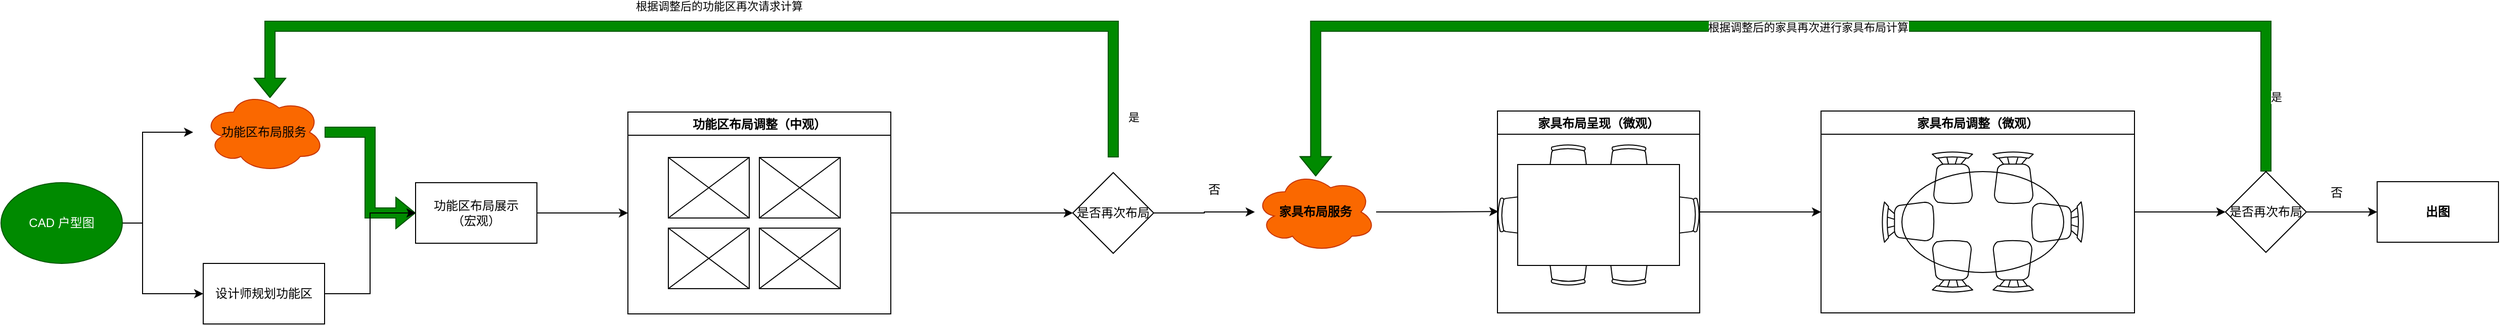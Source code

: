 <mxfile>
    <diagram id="xKyu4LC2K7DmACrp5v3m" name="功能区设计流程">
        <mxGraphModel dx="1939" dy="477" grid="1" gridSize="10" guides="1" tooltips="1" connect="1" arrows="1" fold="1" page="1" pageScale="1" pageWidth="827" pageHeight="1169" math="0" shadow="0">
            <root>
                <mxCell id="0"/>
                <mxCell id="1" parent="0"/>
                <mxCell id="45" style="edgeStyle=orthogonalEdgeStyle;rounded=0;orthogonalLoop=1;jettySize=auto;html=1;entryX=-0.083;entryY=0.5;entryDx=0;entryDy=0;entryPerimeter=0;" parent="1" source="2" target="29" edge="1">
                    <mxGeometry relative="1" as="geometry">
                        <Array as="points">
                            <mxPoint x="-570" y="405"/>
                            <mxPoint x="-570" y="315"/>
                        </Array>
                    </mxGeometry>
                </mxCell>
                <mxCell id="50" style="edgeStyle=orthogonalEdgeStyle;rounded=0;orthogonalLoop=1;jettySize=auto;html=1;entryX=0;entryY=0.5;entryDx=0;entryDy=0;" parent="1" source="2" target="35" edge="1">
                    <mxGeometry relative="1" as="geometry">
                        <Array as="points">
                            <mxPoint x="-570" y="405"/>
                            <mxPoint x="-570" y="475"/>
                        </Array>
                    </mxGeometry>
                </mxCell>
                <mxCell id="2" value="CAD 户型图" style="ellipse;whiteSpace=wrap;html=1;fillColor=#008a00;strokeColor=#005700;fontColor=#ffffff;" parent="1" vertex="1">
                    <mxGeometry x="-710" y="365" width="120" height="80" as="geometry"/>
                </mxCell>
                <mxCell id="66" style="edgeStyle=orthogonalEdgeStyle;rounded=0;orthogonalLoop=1;jettySize=auto;html=1;" parent="1" source="3" edge="1">
                    <mxGeometry relative="1" as="geometry">
                        <mxPoint x="-90" y="395" as="targetPoint"/>
                    </mxGeometry>
                </mxCell>
                <mxCell id="3" value="功能区布局展示&lt;br&gt;（宏观）" style="whiteSpace=wrap;html=1;" parent="1" vertex="1">
                    <mxGeometry x="-300" y="365" width="120" height="60" as="geometry"/>
                </mxCell>
                <mxCell id="25" value="出图" style="whiteSpace=wrap;html=1;fontStyle=1;startSize=23;" parent="1" vertex="1">
                    <mxGeometry x="1640" y="364" width="120" height="60" as="geometry"/>
                </mxCell>
                <mxCell id="48" style="edgeStyle=orthogonalEdgeStyle;rounded=0;orthogonalLoop=1;jettySize=auto;html=1;entryX=0;entryY=0.5;entryDx=0;entryDy=0;fillColor=#008a00;strokeColor=#005700;shape=flexArrow;" parent="1" source="29" target="3" edge="1">
                    <mxGeometry relative="1" as="geometry"/>
                </mxCell>
                <mxCell id="29" value="功能区布局服务" style="ellipse;shape=cloud;whiteSpace=wrap;html=1;fillColor=#fa6800;strokeColor=#C73500;fontColor=#000000;" parent="1" vertex="1">
                    <mxGeometry x="-510" y="275" width="120" height="80" as="geometry"/>
                </mxCell>
                <mxCell id="49" style="edgeStyle=orthogonalEdgeStyle;rounded=0;orthogonalLoop=1;jettySize=auto;html=1;entryX=0;entryY=0.5;entryDx=0;entryDy=0;" parent="1" source="35" target="3" edge="1">
                    <mxGeometry relative="1" as="geometry"/>
                </mxCell>
                <mxCell id="35" value="设计师规划功能区" style="whiteSpace=wrap;html=1;" parent="1" vertex="1">
                    <mxGeometry x="-510" y="445" width="120" height="60" as="geometry"/>
                </mxCell>
                <mxCell id="67" style="edgeStyle=orthogonalEdgeStyle;rounded=0;orthogonalLoop=1;jettySize=auto;html=1;entryX=0.55;entryY=0.075;entryDx=0;entryDy=0;entryPerimeter=0;fillColor=#008a00;strokeColor=#005700;shape=flexArrow;" parent="1" target="29" edge="1">
                    <mxGeometry relative="1" as="geometry">
                        <mxPoint x="390" y="340" as="sourcePoint"/>
                        <Array as="points">
                            <mxPoint x="390" y="340"/>
                            <mxPoint x="390" y="210"/>
                            <mxPoint x="-444" y="210"/>
                        </Array>
                    </mxGeometry>
                </mxCell>
                <mxCell id="78" value="根据调整后的功能区再次请求计算" style="edgeLabel;html=1;align=center;verticalAlign=middle;resizable=0;points=[];" parent="67" vertex="1" connectable="0">
                    <mxGeometry x="-0.079" y="3" relative="1" as="geometry">
                        <mxPoint x="-44" y="-23" as="offset"/>
                    </mxGeometry>
                </mxCell>
                <mxCell id="128" value="是" style="edgeLabel;html=1;align=center;verticalAlign=middle;resizable=0;points=[];" parent="67" vertex="1" connectable="0">
                    <mxGeometry x="-0.922" y="-1" relative="1" as="geometry">
                        <mxPoint x="19" as="offset"/>
                    </mxGeometry>
                </mxCell>
                <mxCell id="125" style="edgeStyle=orthogonalEdgeStyle;rounded=0;orthogonalLoop=1;jettySize=auto;html=1;entryX=0;entryY=0.5;entryDx=0;entryDy=0;exitX=1;exitY=0.5;exitDx=0;exitDy=0;" parent="1" source="145" target="124" edge="1">
                    <mxGeometry relative="1" as="geometry">
                        <mxPoint x="270" y="382" as="sourcePoint"/>
                    </mxGeometry>
                </mxCell>
                <mxCell id="72" style="edgeStyle=orthogonalEdgeStyle;rounded=0;orthogonalLoop=1;jettySize=auto;html=1;entryX=0.585;entryY=0.023;entryDx=0;entryDy=0;entryPerimeter=0;" parent="1" source="69" target="94" edge="1">
                    <mxGeometry relative="1" as="geometry">
                        <mxPoint x="770" y="392" as="targetPoint"/>
                    </mxGeometry>
                </mxCell>
                <mxCell id="69" value="&lt;span style=&quot;font-weight: 700&quot;&gt;家具布局服务&lt;/span&gt;" style="ellipse;shape=cloud;whiteSpace=wrap;html=1;fillColor=#fa6800;strokeColor=#C73500;fontColor=#000000;" parent="1" vertex="1">
                    <mxGeometry x="530" y="354" width="120" height="80" as="geometry"/>
                </mxCell>
                <mxCell id="115" style="edgeStyle=orthogonalEdgeStyle;rounded=0;orthogonalLoop=1;jettySize=auto;html=1;entryX=0;entryY=0.5;entryDx=0;entryDy=0;" parent="1" source="71" target="80" edge="1">
                    <mxGeometry relative="1" as="geometry"/>
                </mxCell>
                <mxCell id="71" value="家具布局呈现（微观）" style="swimlane;" parent="1" vertex="1">
                    <mxGeometry x="770" y="294" width="200" height="200" as="geometry"/>
                </mxCell>
                <mxCell id="92" value="" style="verticalLabelPosition=bottom;html=1;verticalAlign=top;align=center;shape=mxgraph.floorplan.office_chair;shadow=0;" parent="71" vertex="1">
                    <mxGeometry x="50" y="33" width="40" height="43" as="geometry"/>
                </mxCell>
                <mxCell id="93" value="" style="verticalLabelPosition=bottom;html=1;verticalAlign=top;align=center;shape=mxgraph.floorplan.office_chair;shadow=0;direction=west;" parent="71" vertex="1">
                    <mxGeometry x="50" y="130" width="40" height="43" as="geometry"/>
                </mxCell>
                <mxCell id="94" value="" style="verticalLabelPosition=bottom;html=1;verticalAlign=top;align=center;shape=mxgraph.floorplan.office_chair;shadow=0;direction=north;" parent="71" vertex="1">
                    <mxGeometry y="83" width="43" height="40" as="geometry"/>
                </mxCell>
                <mxCell id="95" value="" style="verticalLabelPosition=bottom;html=1;verticalAlign=top;align=center;shape=mxgraph.floorplan.office_chair;shadow=0;direction=south" parent="71" vertex="1">
                    <mxGeometry x="157" y="83" width="43" height="40" as="geometry"/>
                </mxCell>
                <mxCell id="96" value="" style="verticalLabelPosition=bottom;html=1;verticalAlign=top;align=center;shape=mxgraph.floorplan.office_chair;shadow=0;" parent="71" vertex="1">
                    <mxGeometry x="110" y="33" width="40" height="43" as="geometry"/>
                </mxCell>
                <mxCell id="97" value="" style="verticalLabelPosition=bottom;html=1;verticalAlign=top;align=center;shape=mxgraph.floorplan.office_chair;shadow=0;direction=west;" parent="71" vertex="1">
                    <mxGeometry x="110" y="130" width="40" height="43" as="geometry"/>
                </mxCell>
                <mxCell id="98" value="" style="shape=rect;shadow=0;" parent="71" vertex="1">
                    <mxGeometry x="20" y="53" width="160" height="100" as="geometry"/>
                </mxCell>
                <mxCell id="111" style="edgeStyle=orthogonalEdgeStyle;rounded=0;orthogonalLoop=1;jettySize=auto;html=1;entryX=0.502;entryY=0.059;entryDx=0;entryDy=0;entryPerimeter=0;shape=flexArrow;fillColor=#008a00;strokeColor=#005700;exitX=0.5;exitY=0;exitDx=0;exitDy=0;" parent="1" source="117" target="69" edge="1">
                    <mxGeometry relative="1" as="geometry">
                        <Array as="points">
                            <mxPoint x="1530" y="210"/>
                            <mxPoint x="590" y="210"/>
                        </Array>
                    </mxGeometry>
                </mxCell>
                <mxCell id="112" value="根据调整后的家具再次进行家具布局计算" style="edgeLabel;html=1;align=center;verticalAlign=middle;resizable=0;points=[];" parent="111" vertex="1" connectable="0">
                    <mxGeometry x="-0.031" y="1" relative="1" as="geometry">
                        <mxPoint as="offset"/>
                    </mxGeometry>
                </mxCell>
                <mxCell id="121" value="是" style="edgeLabel;html=1;align=center;verticalAlign=middle;resizable=0;points=[];" parent="111" vertex="1" connectable="0">
                    <mxGeometry x="-0.88" y="-2" relative="1" as="geometry">
                        <mxPoint x="8" as="offset"/>
                    </mxGeometry>
                </mxCell>
                <mxCell id="144" style="edgeStyle=orthogonalEdgeStyle;rounded=0;orthogonalLoop=1;jettySize=auto;html=1;entryX=0;entryY=0.5;entryDx=0;entryDy=0;" parent="1" source="80" target="117" edge="1">
                    <mxGeometry relative="1" as="geometry"/>
                </mxCell>
                <mxCell id="80" value="家具布局调整（微观）" style="swimlane;" parent="1" vertex="1">
                    <mxGeometry x="1090" y="294" width="310" height="200" as="geometry"/>
                </mxCell>
                <mxCell id="137" value="" style="verticalLabelPosition=bottom;html=1;verticalAlign=top;align=center;shape=mxgraph.floorplan.chair;shadow=0;fillColor=none;" parent="80" vertex="1">
                    <mxGeometry x="110" y="40" width="40" height="52" as="geometry"/>
                </mxCell>
                <mxCell id="138" value="" style="verticalLabelPosition=bottom;html=1;verticalAlign=top;align=center;shape=mxgraph.floorplan.chair;shadow=0;direction=west;fillColor=none;" parent="80" vertex="1">
                    <mxGeometry x="110" y="128" width="40" height="52" as="geometry"/>
                </mxCell>
                <mxCell id="139" value="" style="verticalLabelPosition=bottom;html=1;verticalAlign=top;align=center;shape=mxgraph.floorplan.chair;shadow=0;direction=north;fillColor=none;" parent="80" vertex="1">
                    <mxGeometry x="60" y="90" width="52" height="40" as="geometry"/>
                </mxCell>
                <mxCell id="140" value="" style="verticalLabelPosition=bottom;html=1;verticalAlign=top;align=center;shape=mxgraph.floorplan.chair;shadow=0;direction=south;fillColor=none;" parent="80" vertex="1">
                    <mxGeometry x="208" y="90" width="52" height="40" as="geometry"/>
                </mxCell>
                <mxCell id="141" value="" style="verticalLabelPosition=bottom;html=1;verticalAlign=top;align=center;shape=mxgraph.floorplan.chair;shadow=0;fillColor=none;" parent="80" vertex="1">
                    <mxGeometry x="170" y="40" width="40" height="52" as="geometry"/>
                </mxCell>
                <mxCell id="142" value="" style="verticalLabelPosition=bottom;html=1;verticalAlign=top;align=center;shape=mxgraph.floorplan.chair;shadow=0;direction=west;fillColor=none;" parent="80" vertex="1">
                    <mxGeometry x="170" y="128" width="40" height="52" as="geometry"/>
                </mxCell>
                <mxCell id="143" value="" style="shape=ellipse;shadow=0;fillColor=none;" parent="80" vertex="1">
                    <mxGeometry x="80" y="60" width="160" height="100" as="geometry"/>
                </mxCell>
                <mxCell id="135" style="edgeStyle=orthogonalEdgeStyle;rounded=0;orthogonalLoop=1;jettySize=auto;html=1;entryX=0;entryY=0.5;entryDx=0;entryDy=0;" parent="1" source="117" target="25" edge="1">
                    <mxGeometry relative="1" as="geometry"/>
                </mxCell>
                <mxCell id="117" value="是否再次布局" style="rhombus;whiteSpace=wrap;html=1;shadow=0;" parent="1" vertex="1">
                    <mxGeometry x="1490" y="354" width="80" height="80" as="geometry"/>
                </mxCell>
                <mxCell id="127" style="edgeStyle=orthogonalEdgeStyle;rounded=0;orthogonalLoop=1;jettySize=auto;html=1;" parent="1" source="124" target="69" edge="1">
                    <mxGeometry relative="1" as="geometry"/>
                </mxCell>
                <mxCell id="124" value="是否再次布局" style="rhombus;whiteSpace=wrap;html=1;" parent="1" vertex="1">
                    <mxGeometry x="350" y="355" width="80" height="80" as="geometry"/>
                </mxCell>
                <mxCell id="130" value="否" style="text;html=1;strokeColor=none;fillColor=none;align=center;verticalAlign=middle;whiteSpace=wrap;rounded=0;" parent="1" vertex="1">
                    <mxGeometry x="470" y="362" width="40" height="20" as="geometry"/>
                </mxCell>
                <mxCell id="136" value="否" style="text;html=1;strokeColor=none;fillColor=none;align=center;verticalAlign=middle;whiteSpace=wrap;rounded=0;" parent="1" vertex="1">
                    <mxGeometry x="1580" y="365" width="40" height="20" as="geometry"/>
                </mxCell>
                <mxCell id="145" value="功能区布局调整（中观）" style="swimlane;fillColor=none;" parent="1" vertex="1">
                    <mxGeometry x="-90" y="295" width="260" height="200" as="geometry"/>
                </mxCell>
                <mxCell id="148" value="" style="verticalLabelPosition=bottom;html=1;verticalAlign=top;align=center;shape=mxgraph.floorplan.elevator;fillColor=none;" parent="145" vertex="1">
                    <mxGeometry x="40" y="45" width="80" height="60" as="geometry"/>
                </mxCell>
                <mxCell id="150" value="" style="verticalLabelPosition=bottom;html=1;verticalAlign=top;align=center;shape=mxgraph.floorplan.elevator;fillColor=none;" parent="145" vertex="1">
                    <mxGeometry x="40" y="115" width="80" height="60" as="geometry"/>
                </mxCell>
                <mxCell id="149" value="" style="verticalLabelPosition=bottom;html=1;verticalAlign=top;align=center;shape=mxgraph.floorplan.elevator;fillColor=none;" parent="145" vertex="1">
                    <mxGeometry x="130" y="45" width="80" height="60" as="geometry"/>
                </mxCell>
                <mxCell id="151" value="" style="verticalLabelPosition=bottom;html=1;verticalAlign=top;align=center;shape=mxgraph.floorplan.elevator;fillColor=none;" parent="145" vertex="1">
                    <mxGeometry x="130" y="115" width="80" height="60" as="geometry"/>
                </mxCell>
            </root>
        </mxGraphModel>
    </diagram>
    <diagram id="9D4O9t_t67vTku4e8NWg" name="Page-2">
        <mxGraphModel dx="1112" dy="595" grid="1" gridSize="10" guides="1" tooltips="1" connect="1" arrows="1" fold="1" page="1" pageScale="1" pageWidth="827" pageHeight="1169" math="0" shadow="0">
            <root>
                <mxCell id="Zg-76G46qRlVFNl99UCE-0"/>
                <mxCell id="Zg-76G46qRlVFNl99UCE-1" parent="Zg-76G46qRlVFNl99UCE-0"/>
                <mxCell id="Zg-76G46qRlVFNl99UCE-2" value="" style="verticalLabelPosition=bottom;html=1;verticalAlign=top;align=center;shape=mxgraph.floorplan.room;fillColor=#000000;" vertex="1" parent="Zg-76G46qRlVFNl99UCE-1">
                    <mxGeometry x="110" y="210" width="600" height="370" as="geometry"/>
                </mxCell>
                <mxCell id="Zg-76G46qRlVFNl99UCE-3" value="" style="verticalLabelPosition=bottom;html=1;verticalAlign=top;align=center;shape=mxgraph.floorplan.doorDouble;aspect=fixed;" vertex="1" parent="Zg-76G46qRlVFNl99UCE-1">
                    <mxGeometry x="150" y="210" width="56.47" height="30" as="geometry"/>
                </mxCell>
                <mxCell id="Zg-76G46qRlVFNl99UCE-4" value="" style="verticalLabelPosition=bottom;html=1;verticalAlign=top;align=center;shape=mxgraph.floorplan.wall;fillColor=#000000;direction=south;" vertex="1" parent="Zg-76G46qRlVFNl99UCE-1">
                    <mxGeometry x="300" y="380" width="10" height="190" as="geometry"/>
                </mxCell>
                <mxCell id="Zg-76G46qRlVFNl99UCE-13" value="" style="verticalLabelPosition=bottom;html=1;verticalAlign=top;align=center;shape=mxgraph.floorplan.wall;fillColor=#000000;direction=south;" vertex="1" parent="Zg-76G46qRlVFNl99UCE-1">
                    <mxGeometry x="244" y="220" width="10" height="100" as="geometry"/>
                </mxCell>
                <mxCell id="Zg-76G46qRlVFNl99UCE-14" value="" style="verticalLabelPosition=bottom;html=1;verticalAlign=top;align=center;shape=mxgraph.floorplan.wall;fillColor=#000000;direction=south;" vertex="1" parent="Zg-76G46qRlVFNl99UCE-1">
                    <mxGeometry x="380" y="220" width="10" height="100" as="geometry"/>
                </mxCell>
                <mxCell id="Zg-76G46qRlVFNl99UCE-15" value="" style="verticalLabelPosition=bottom;html=1;verticalAlign=top;align=center;shape=mxgraph.floorplan.wallCorner;fillColor=#000000;direction=south;" vertex="1" parent="Zg-76G46qRlVFNl99UCE-1">
                    <mxGeometry x="360" y="380" width="170" height="190" as="geometry"/>
                </mxCell>
                <mxCell id="Zg-76G46qRlVFNl99UCE-16" value="" style="verticalLabelPosition=bottom;html=1;verticalAlign=top;align=center;shape=mxgraph.floorplan.doorLeft;aspect=fixed;" vertex="1" parent="Zg-76G46qRlVFNl99UCE-1">
                    <mxGeometry x="310" y="380" width="47.06" height="50" as="geometry"/>
                </mxCell>
                <mxCell id="Zg-76G46qRlVFNl99UCE-17" value="" style="verticalLabelPosition=bottom;html=1;verticalAlign=top;align=center;shape=mxgraph.floorplan.wall;fillColor=#000000;direction=south;" vertex="1" parent="Zg-76G46qRlVFNl99UCE-1">
                    <mxGeometry x="520" y="220" width="10" height="100" as="geometry"/>
                </mxCell>
                <mxCell id="Zg-76G46qRlVFNl99UCE-18" value="" style="verticalLabelPosition=bottom;html=1;verticalAlign=top;align=center;shape=mxgraph.floorplan.doorRight;aspect=fixed;rotation=-90;" vertex="1" parent="Zg-76G46qRlVFNl99UCE-1">
                    <mxGeometry x="525" y="320" width="56.47" height="60" as="geometry"/>
                </mxCell>
                <mxCell id="Zg-76G46qRlVFNl99UCE-21" value="" style="verticalLabelPosition=bottom;html=1;verticalAlign=top;align=center;shape=mxgraph.floorplan.windowGlider;dx=0.25;" vertex="1" parent="Zg-76G46qRlVFNl99UCE-1">
                    <mxGeometry x="254" y="310" width="126" height="10" as="geometry"/>
                </mxCell>
                <mxCell id="Zg-76G46qRlVFNl99UCE-22" value="" style="verticalLabelPosition=bottom;html=1;verticalAlign=top;align=center;shape=mxgraph.floorplan.doorDoublePocket;dx=0.25;" vertex="1" parent="Zg-76G46qRlVFNl99UCE-1">
                    <mxGeometry x="393" y="310" width="127" height="10" as="geometry"/>
                </mxCell>
            </root>
        </mxGraphModel>
    </diagram>
</mxfile>